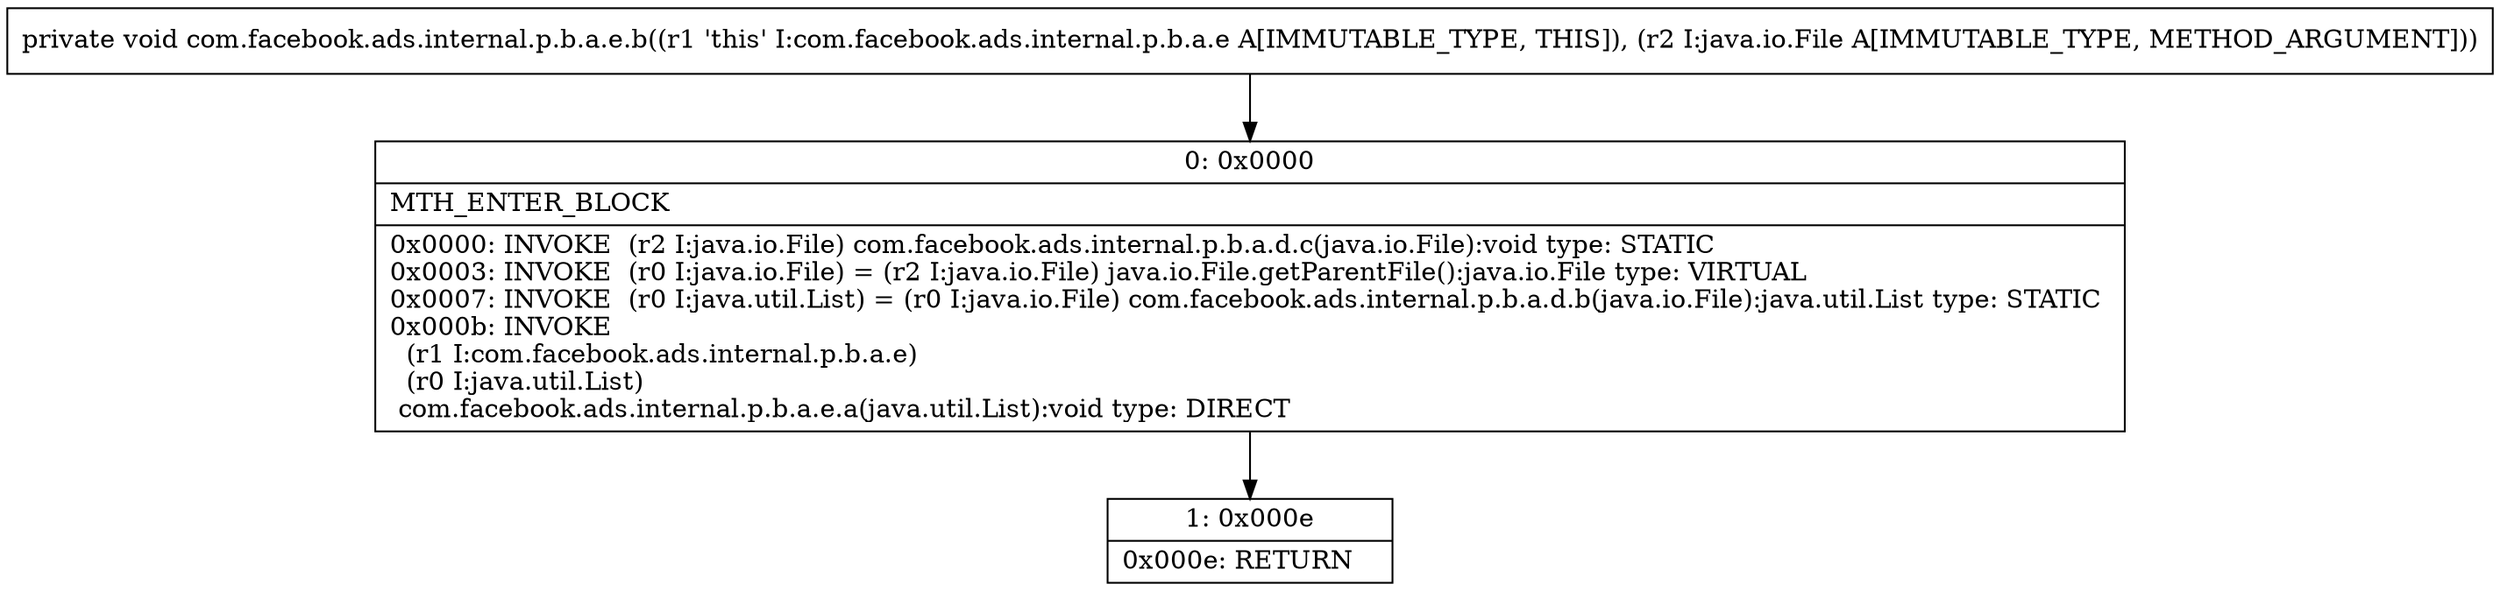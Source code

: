 digraph "CFG forcom.facebook.ads.internal.p.b.a.e.b(Ljava\/io\/File;)V" {
Node_0 [shape=record,label="{0\:\ 0x0000|MTH_ENTER_BLOCK\l|0x0000: INVOKE  (r2 I:java.io.File) com.facebook.ads.internal.p.b.a.d.c(java.io.File):void type: STATIC \l0x0003: INVOKE  (r0 I:java.io.File) = (r2 I:java.io.File) java.io.File.getParentFile():java.io.File type: VIRTUAL \l0x0007: INVOKE  (r0 I:java.util.List) = (r0 I:java.io.File) com.facebook.ads.internal.p.b.a.d.b(java.io.File):java.util.List type: STATIC \l0x000b: INVOKE  \l  (r1 I:com.facebook.ads.internal.p.b.a.e)\l  (r0 I:java.util.List)\l com.facebook.ads.internal.p.b.a.e.a(java.util.List):void type: DIRECT \l}"];
Node_1 [shape=record,label="{1\:\ 0x000e|0x000e: RETURN   \l}"];
MethodNode[shape=record,label="{private void com.facebook.ads.internal.p.b.a.e.b((r1 'this' I:com.facebook.ads.internal.p.b.a.e A[IMMUTABLE_TYPE, THIS]), (r2 I:java.io.File A[IMMUTABLE_TYPE, METHOD_ARGUMENT])) }"];
MethodNode -> Node_0;
Node_0 -> Node_1;
}

